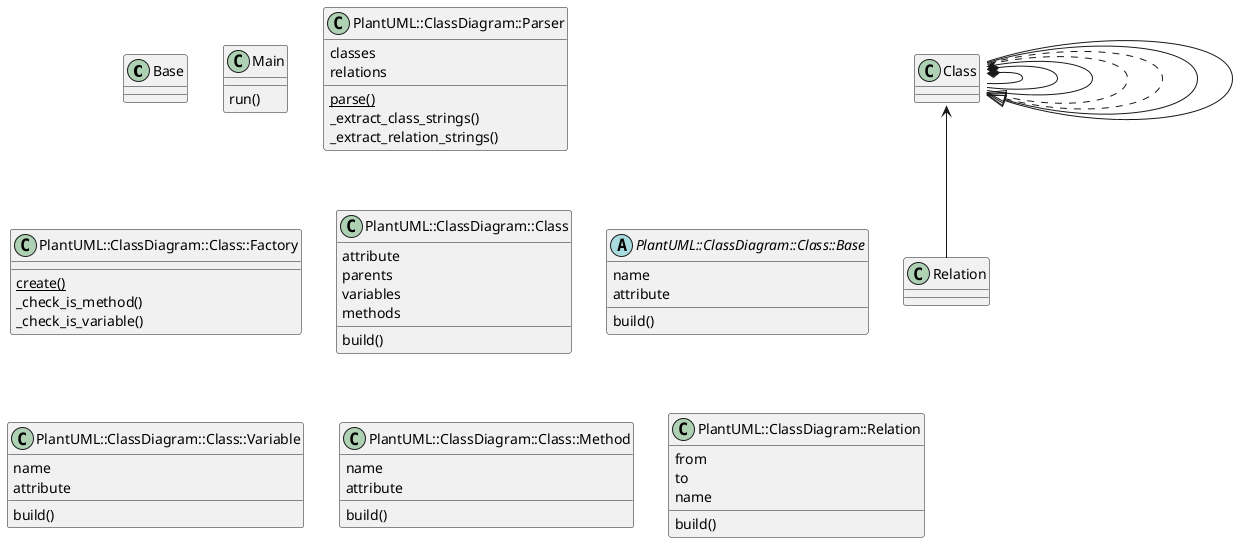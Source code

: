 @startuml

class Base {
}

/'
class CommentOutClass {
}
'/

class Main {
  run()
}

class PlantUML::ClassDiagram::Parser {
  classes
  relations
  {static} parse()
  _extract_class_strings()
  _extract_relation_strings()
}

class PlantUML::ClassDiagram::Class::Factory {
  {static} create()
  _check_is_method()
  _check_is_variable()
}

class PlantUML::ClassDiagram::Class {
  attribute
  parents
  variables
  methods
  build()
}

abstract class PlantUML::ClassDiagram::Class::Base {
  name
  attribute
  build()
}

class PlantUML::ClassDiagram::Class::Variable {
  name
  attribute
  build()
}

class PlantUML::ClassDiagram::Class::Method {
  name
  attribute
  build()
}

class PlantUML::ClassDiagram::Relation {
  from
  to
  name
  build()
}

/'
class CommentOutClass {
}
'/

Class *-- Class::Variable
Class *-- Class::Method
Class <-- Relation
Class::Factory <-- Class
Class::Factory ..|> Class::Variable
Class::Factory ..|> Class::Method
Class::Variable -down-|> Class::Base
Class::Method   -down-|> Class::Base

@enduml
